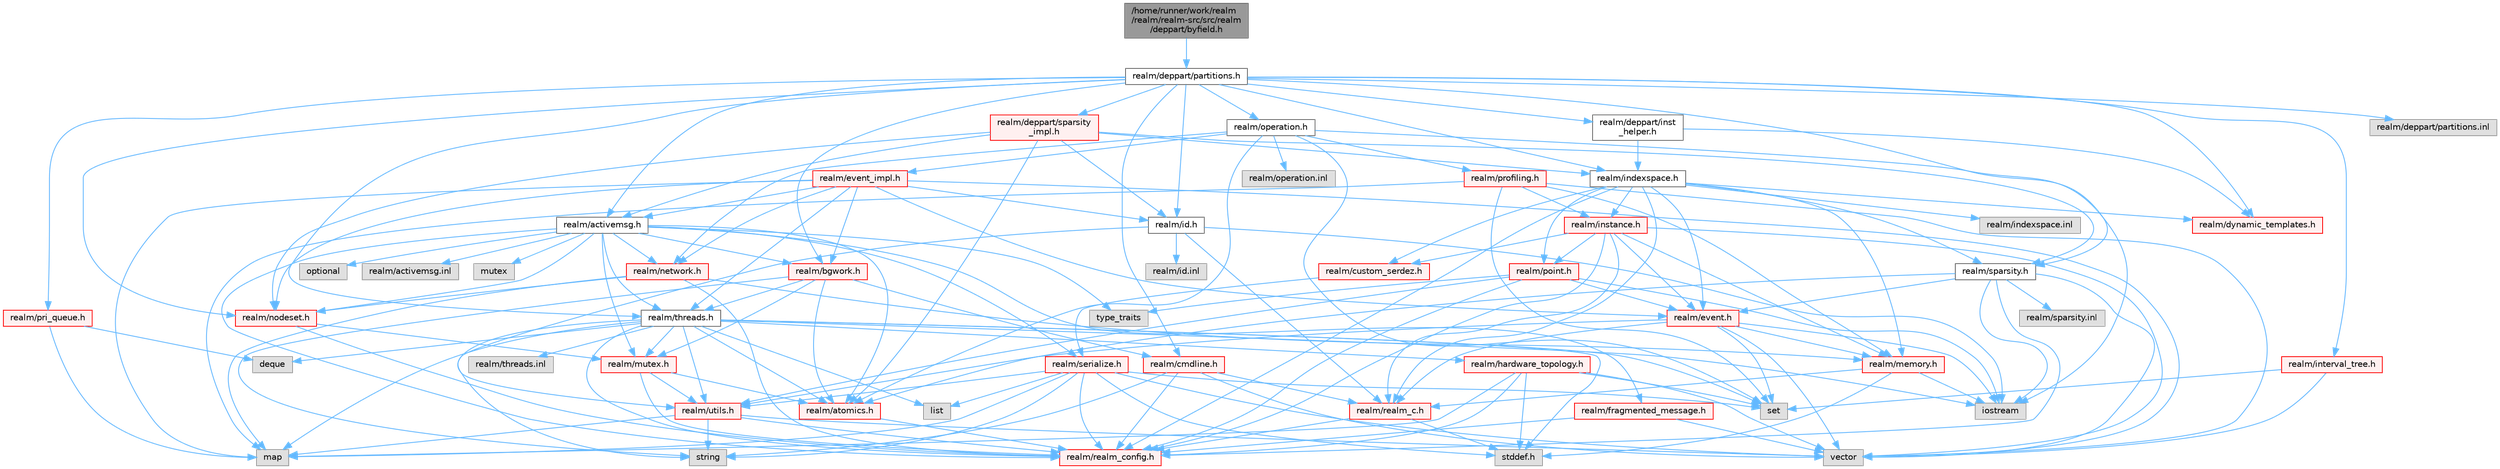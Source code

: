 digraph "/home/runner/work/realm/realm/realm-src/src/realm/deppart/byfield.h"
{
 // LATEX_PDF_SIZE
  bgcolor="transparent";
  edge [fontname=Helvetica,fontsize=10,labelfontname=Helvetica,labelfontsize=10];
  node [fontname=Helvetica,fontsize=10,shape=box,height=0.2,width=0.4];
  Node1 [id="Node000001",label="/home/runner/work/realm\l/realm/realm-src/src/realm\l/deppart/byfield.h",height=0.2,width=0.4,color="gray40", fillcolor="grey60", style="filled", fontcolor="black",tooltip=" "];
  Node1 -> Node2 [id="edge1_Node000001_Node000002",color="steelblue1",style="solid",tooltip=" "];
  Node2 [id="Node000002",label="realm/deppart/partitions.h",height=0.2,width=0.4,color="grey40", fillcolor="white", style="filled",URL="$partitions_8h.html",tooltip=" "];
  Node2 -> Node3 [id="edge2_Node000002_Node000003",color="steelblue1",style="solid",tooltip=" "];
  Node3 [id="Node000003",label="realm/indexspace.h",height=0.2,width=0.4,color="grey40", fillcolor="white", style="filled",URL="$indexspace_8h.html",tooltip=" "];
  Node3 -> Node4 [id="edge3_Node000003_Node000004",color="steelblue1",style="solid",tooltip=" "];
  Node4 [id="Node000004",label="realm/event.h",height=0.2,width=0.4,color="red", fillcolor="#FFF0F0", style="filled",URL="$event_8h.html",tooltip=" "];
  Node4 -> Node5 [id="edge4_Node000004_Node000005",color="steelblue1",style="solid",tooltip=" "];
  Node5 [id="Node000005",label="realm/realm_c.h",height=0.2,width=0.4,color="red", fillcolor="#FFF0F0", style="filled",URL="$realm__c_8h.html",tooltip=" "];
  Node5 -> Node6 [id="edge5_Node000005_Node000006",color="steelblue1",style="solid",tooltip=" "];
  Node6 [id="Node000006",label="realm/realm_config.h",height=0.2,width=0.4,color="red", fillcolor="#FFF0F0", style="filled",URL="$realm__config_8h.html",tooltip=" "];
  Node5 -> Node9 [id="edge6_Node000005_Node000009",color="steelblue1",style="solid",tooltip=" "];
  Node9 [id="Node000009",label="stddef.h",height=0.2,width=0.4,color="grey60", fillcolor="#E0E0E0", style="filled",tooltip=" "];
  Node4 -> Node11 [id="edge7_Node000004_Node000011",color="steelblue1",style="solid",tooltip=" "];
  Node11 [id="Node000011",label="realm/utils.h",height=0.2,width=0.4,color="red", fillcolor="#FFF0F0", style="filled",URL="$utils_8h.html",tooltip=" "];
  Node11 -> Node6 [id="edge8_Node000011_Node000006",color="steelblue1",style="solid",tooltip=" "];
  Node11 -> Node12 [id="edge9_Node000011_Node000012",color="steelblue1",style="solid",tooltip=" "];
  Node12 [id="Node000012",label="string",height=0.2,width=0.4,color="grey60", fillcolor="#E0E0E0", style="filled",tooltip=" "];
  Node11 -> Node14 [id="edge10_Node000011_Node000014",color="steelblue1",style="solid",tooltip=" "];
  Node14 [id="Node000014",label="vector",height=0.2,width=0.4,color="grey60", fillcolor="#E0E0E0", style="filled",tooltip=" "];
  Node11 -> Node15 [id="edge11_Node000011_Node000015",color="steelblue1",style="solid",tooltip=" "];
  Node15 [id="Node000015",label="map",height=0.2,width=0.4,color="grey60", fillcolor="#E0E0E0", style="filled",tooltip=" "];
  Node4 -> Node20 [id="edge12_Node000004_Node000020",color="steelblue1",style="solid",tooltip=" "];
  Node20 [id="Node000020",label="realm/memory.h",height=0.2,width=0.4,color="red", fillcolor="#FFF0F0", style="filled",URL="$memory_8h.html",tooltip=" "];
  Node20 -> Node5 [id="edge13_Node000020_Node000005",color="steelblue1",style="solid",tooltip=" "];
  Node20 -> Node9 [id="edge14_Node000020_Node000009",color="steelblue1",style="solid",tooltip=" "];
  Node20 -> Node21 [id="edge15_Node000020_Node000021",color="steelblue1",style="solid",tooltip=" "];
  Node21 [id="Node000021",label="iostream",height=0.2,width=0.4,color="grey60", fillcolor="#E0E0E0", style="filled",tooltip=" "];
  Node4 -> Node14 [id="edge16_Node000004_Node000014",color="steelblue1",style="solid",tooltip=" "];
  Node4 -> Node23 [id="edge17_Node000004_Node000023",color="steelblue1",style="solid",tooltip=" "];
  Node23 [id="Node000023",label="set",height=0.2,width=0.4,color="grey60", fillcolor="#E0E0E0", style="filled",tooltip=" "];
  Node4 -> Node21 [id="edge18_Node000004_Node000021",color="steelblue1",style="solid",tooltip=" "];
  Node3 -> Node20 [id="edge19_Node000003_Node000020",color="steelblue1",style="solid",tooltip=" "];
  Node3 -> Node25 [id="edge20_Node000003_Node000025",color="steelblue1",style="solid",tooltip=" "];
  Node25 [id="Node000025",label="realm/point.h",height=0.2,width=0.4,color="red", fillcolor="#FFF0F0", style="filled",URL="$point_8h.html",tooltip=" "];
  Node25 -> Node6 [id="edge21_Node000025_Node000006",color="steelblue1",style="solid",tooltip=" "];
  Node25 -> Node4 [id="edge22_Node000025_Node000004",color="steelblue1",style="solid",tooltip=" "];
  Node25 -> Node11 [id="edge23_Node000025_Node000011",color="steelblue1",style="solid",tooltip=" "];
  Node25 -> Node21 [id="edge24_Node000025_Node000021",color="steelblue1",style="solid",tooltip=" "];
  Node25 -> Node26 [id="edge25_Node000025_Node000026",color="steelblue1",style="solid",tooltip=" "];
  Node26 [id="Node000026",label="type_traits",height=0.2,width=0.4,color="grey60", fillcolor="#E0E0E0", style="filled",tooltip=" "];
  Node3 -> Node28 [id="edge26_Node000003_Node000028",color="steelblue1",style="solid",tooltip=" "];
  Node28 [id="Node000028",label="realm/instance.h",height=0.2,width=0.4,color="red", fillcolor="#FFF0F0", style="filled",URL="$instance_8h.html",tooltip=" "];
  Node28 -> Node6 [id="edge27_Node000028_Node000006",color="steelblue1",style="solid",tooltip=" "];
  Node28 -> Node5 [id="edge28_Node000028_Node000005",color="steelblue1",style="solid",tooltip=" "];
  Node28 -> Node4 [id="edge29_Node000028_Node000004",color="steelblue1",style="solid",tooltip=" "];
  Node28 -> Node20 [id="edge30_Node000028_Node000020",color="steelblue1",style="solid",tooltip=" "];
  Node28 -> Node25 [id="edge31_Node000028_Node000025",color="steelblue1",style="solid",tooltip=" "];
  Node28 -> Node31 [id="edge32_Node000028_Node000031",color="steelblue1",style="solid",tooltip=" "];
  Node31 [id="Node000031",label="realm/custom_serdez.h",height=0.2,width=0.4,color="red", fillcolor="#FFF0F0", style="filled",URL="$custom__serdez_8h.html",tooltip=" "];
  Node31 -> Node32 [id="edge33_Node000031_Node000032",color="steelblue1",style="solid",tooltip=" "];
  Node32 [id="Node000032",label="realm/serialize.h",height=0.2,width=0.4,color="red", fillcolor="#FFF0F0", style="filled",URL="$serialize_8h.html",tooltip=" "];
  Node32 -> Node6 [id="edge34_Node000032_Node000006",color="steelblue1",style="solid",tooltip=" "];
  Node32 -> Node11 [id="edge35_Node000032_Node000011",color="steelblue1",style="solid",tooltip=" "];
  Node32 -> Node9 [id="edge36_Node000032_Node000009",color="steelblue1",style="solid",tooltip=" "];
  Node32 -> Node14 [id="edge37_Node000032_Node000014",color="steelblue1",style="solid",tooltip=" "];
  Node32 -> Node35 [id="edge38_Node000032_Node000035",color="steelblue1",style="solid",tooltip=" "];
  Node35 [id="Node000035",label="list",height=0.2,width=0.4,color="grey60", fillcolor="#E0E0E0", style="filled",tooltip=" "];
  Node32 -> Node23 [id="edge39_Node000032_Node000023",color="steelblue1",style="solid",tooltip=" "];
  Node32 -> Node15 [id="edge40_Node000032_Node000015",color="steelblue1",style="solid",tooltip=" "];
  Node32 -> Node12 [id="edge41_Node000032_Node000012",color="steelblue1",style="solid",tooltip=" "];
  Node28 -> Node14 [id="edge42_Node000028_Node000014",color="steelblue1",style="solid",tooltip=" "];
  Node3 -> Node5 [id="edge43_Node000003_Node000005",color="steelblue1",style="solid",tooltip=" "];
  Node3 -> Node6 [id="edge44_Node000003_Node000006",color="steelblue1",style="solid",tooltip=" "];
  Node3 -> Node41 [id="edge45_Node000003_Node000041",color="steelblue1",style="solid",tooltip=" "];
  Node41 [id="Node000041",label="realm/sparsity.h",height=0.2,width=0.4,color="grey40", fillcolor="white", style="filled",URL="$sparsity_8h.html",tooltip=" "];
  Node41 -> Node6 [id="edge46_Node000041_Node000006",color="steelblue1",style="solid",tooltip=" "];
  Node41 -> Node4 [id="edge47_Node000041_Node000004",color="steelblue1",style="solid",tooltip=" "];
  Node41 -> Node42 [id="edge48_Node000041_Node000042",color="steelblue1",style="solid",tooltip=" "];
  Node42 [id="Node000042",label="realm/atomics.h",height=0.2,width=0.4,color="red", fillcolor="#FFF0F0", style="filled",URL="$atomics_8h.html",tooltip=" "];
  Node42 -> Node6 [id="edge49_Node000042_Node000006",color="steelblue1",style="solid",tooltip=" "];
  Node41 -> Node21 [id="edge50_Node000041_Node000021",color="steelblue1",style="solid",tooltip=" "];
  Node41 -> Node14 [id="edge51_Node000041_Node000014",color="steelblue1",style="solid",tooltip=" "];
  Node41 -> Node45 [id="edge52_Node000041_Node000045",color="steelblue1",style="solid",tooltip=" "];
  Node45 [id="Node000045",label="realm/sparsity.inl",height=0.2,width=0.4,color="grey60", fillcolor="#E0E0E0", style="filled",tooltip=" "];
  Node3 -> Node46 [id="edge53_Node000003_Node000046",color="steelblue1",style="solid",tooltip=" "];
  Node46 [id="Node000046",label="realm/dynamic_templates.h",height=0.2,width=0.4,color="red", fillcolor="#FFF0F0", style="filled",URL="$dynamic__templates_8h.html",tooltip=" "];
  Node3 -> Node31 [id="edge54_Node000003_Node000031",color="steelblue1",style="solid",tooltip=" "];
  Node3 -> Node48 [id="edge55_Node000003_Node000048",color="steelblue1",style="solid",tooltip=" "];
  Node48 [id="Node000048",label="realm/indexspace.inl",height=0.2,width=0.4,color="grey60", fillcolor="#E0E0E0", style="filled",tooltip=" "];
  Node2 -> Node41 [id="edge56_Node000002_Node000041",color="steelblue1",style="solid",tooltip=" "];
  Node2 -> Node49 [id="edge57_Node000002_Node000049",color="steelblue1",style="solid",tooltip=" "];
  Node49 [id="Node000049",label="realm/activemsg.h",height=0.2,width=0.4,color="grey40", fillcolor="white", style="filled",URL="$activemsg_8h.html",tooltip=" "];
  Node49 -> Node6 [id="edge58_Node000049_Node000006",color="steelblue1",style="solid",tooltip=" "];
  Node49 -> Node50 [id="edge59_Node000049_Node000050",color="steelblue1",style="solid",tooltip=" "];
  Node50 [id="Node000050",label="realm/fragmented_message.h",height=0.2,width=0.4,color="red", fillcolor="#FFF0F0", style="filled",URL="$fragmented__message_8h.html",tooltip="Helper utility for reconstructing large ActiveMessages that were split into multiple network packets."];
  Node50 -> Node6 [id="edge60_Node000050_Node000006",color="steelblue1",style="solid",tooltip=" "];
  Node50 -> Node14 [id="edge61_Node000050_Node000014",color="steelblue1",style="solid",tooltip=" "];
  Node49 -> Node52 [id="edge62_Node000049_Node000052",color="steelblue1",style="solid",tooltip=" "];
  Node52 [id="Node000052",label="realm/mutex.h",height=0.2,width=0.4,color="red", fillcolor="#FFF0F0", style="filled",URL="$mutex_8h.html",tooltip=" "];
  Node52 -> Node6 [id="edge63_Node000052_Node000006",color="steelblue1",style="solid",tooltip=" "];
  Node52 -> Node11 [id="edge64_Node000052_Node000011",color="steelblue1",style="solid",tooltip=" "];
  Node52 -> Node42 [id="edge65_Node000052_Node000042",color="steelblue1",style="solid",tooltip=" "];
  Node49 -> Node32 [id="edge66_Node000049_Node000032",color="steelblue1",style="solid",tooltip=" "];
  Node49 -> Node54 [id="edge67_Node000049_Node000054",color="steelblue1",style="solid",tooltip=" "];
  Node54 [id="Node000054",label="realm/nodeset.h",height=0.2,width=0.4,color="red", fillcolor="#FFF0F0", style="filled",URL="$nodeset_8h.html",tooltip=" "];
  Node54 -> Node6 [id="edge68_Node000054_Node000006",color="steelblue1",style="solid",tooltip=" "];
  Node54 -> Node52 [id="edge69_Node000054_Node000052",color="steelblue1",style="solid",tooltip=" "];
  Node49 -> Node57 [id="edge70_Node000049_Node000057",color="steelblue1",style="solid",tooltip=" "];
  Node57 [id="Node000057",label="realm/network.h",height=0.2,width=0.4,color="red", fillcolor="#FFF0F0", style="filled",URL="$network_8h.html",tooltip=" "];
  Node57 -> Node6 [id="edge71_Node000057_Node000006",color="steelblue1",style="solid",tooltip=" "];
  Node57 -> Node54 [id="edge72_Node000057_Node000054",color="steelblue1",style="solid",tooltip=" "];
  Node57 -> Node20 [id="edge73_Node000057_Node000020",color="steelblue1",style="solid",tooltip=" "];
  Node57 -> Node15 [id="edge74_Node000057_Node000015",color="steelblue1",style="solid",tooltip=" "];
  Node49 -> Node42 [id="edge75_Node000049_Node000042",color="steelblue1",style="solid",tooltip=" "];
  Node49 -> Node63 [id="edge76_Node000049_Node000063",color="steelblue1",style="solid",tooltip=" "];
  Node63 [id="Node000063",label="realm/threads.h",height=0.2,width=0.4,color="grey40", fillcolor="white", style="filled",URL="$threads_8h.html",tooltip=" "];
  Node63 -> Node6 [id="edge77_Node000063_Node000006",color="steelblue1",style="solid",tooltip=" "];
  Node63 -> Node52 [id="edge78_Node000063_Node000052",color="steelblue1",style="solid",tooltip=" "];
  Node63 -> Node42 [id="edge79_Node000063_Node000042",color="steelblue1",style="solid",tooltip=" "];
  Node63 -> Node11 [id="edge80_Node000063_Node000011",color="steelblue1",style="solid",tooltip=" "];
  Node63 -> Node64 [id="edge81_Node000063_Node000064",color="steelblue1",style="solid",tooltip=" "];
  Node64 [id="Node000064",label="realm/hardware_topology.h",height=0.2,width=0.4,color="red", fillcolor="#FFF0F0", style="filled",URL="$hardware__topology_8h.html",tooltip=" "];
  Node64 -> Node6 [id="edge82_Node000064_Node000006",color="steelblue1",style="solid",tooltip=" "];
  Node64 -> Node9 [id="edge83_Node000064_Node000009",color="steelblue1",style="solid",tooltip=" "];
  Node64 -> Node23 [id="edge84_Node000064_Node000023",color="steelblue1",style="solid",tooltip=" "];
  Node64 -> Node15 [id="edge85_Node000064_Node000015",color="steelblue1",style="solid",tooltip=" "];
  Node64 -> Node14 [id="edge86_Node000064_Node000014",color="steelblue1",style="solid",tooltip=" "];
  Node63 -> Node9 [id="edge87_Node000063_Node000009",color="steelblue1",style="solid",tooltip=" "];
  Node63 -> Node12 [id="edge88_Node000063_Node000012",color="steelblue1",style="solid",tooltip=" "];
  Node63 -> Node35 [id="edge89_Node000063_Node000035",color="steelblue1",style="solid",tooltip=" "];
  Node63 -> Node23 [id="edge90_Node000063_Node000023",color="steelblue1",style="solid",tooltip=" "];
  Node63 -> Node15 [id="edge91_Node000063_Node000015",color="steelblue1",style="solid",tooltip=" "];
  Node63 -> Node66 [id="edge92_Node000063_Node000066",color="steelblue1",style="solid",tooltip=" "];
  Node66 [id="Node000066",label="deque",height=0.2,width=0.4,color="grey60", fillcolor="#E0E0E0", style="filled",tooltip=" "];
  Node63 -> Node21 [id="edge93_Node000063_Node000021",color="steelblue1",style="solid",tooltip=" "];
  Node63 -> Node67 [id="edge94_Node000063_Node000067",color="steelblue1",style="solid",tooltip=" "];
  Node67 [id="Node000067",label="realm/threads.inl",height=0.2,width=0.4,color="grey60", fillcolor="#E0E0E0", style="filled",tooltip=" "];
  Node49 -> Node68 [id="edge95_Node000049_Node000068",color="steelblue1",style="solid",tooltip=" "];
  Node68 [id="Node000068",label="realm/bgwork.h",height=0.2,width=0.4,color="red", fillcolor="#FFF0F0", style="filled",URL="$bgwork_8h.html",tooltip=" "];
  Node68 -> Node42 [id="edge96_Node000068_Node000042",color="steelblue1",style="solid",tooltip=" "];
  Node68 -> Node63 [id="edge97_Node000068_Node000063",color="steelblue1",style="solid",tooltip=" "];
  Node68 -> Node52 [id="edge98_Node000068_Node000052",color="steelblue1",style="solid",tooltip=" "];
  Node68 -> Node69 [id="edge99_Node000068_Node000069",color="steelblue1",style="solid",tooltip=" "];
  Node69 [id="Node000069",label="realm/cmdline.h",height=0.2,width=0.4,color="red", fillcolor="#FFF0F0", style="filled",URL="$cmdline_8h.html",tooltip=" "];
  Node69 -> Node6 [id="edge100_Node000069_Node000006",color="steelblue1",style="solid",tooltip=" "];
  Node69 -> Node5 [id="edge101_Node000069_Node000005",color="steelblue1",style="solid",tooltip=" "];
  Node69 -> Node14 [id="edge102_Node000069_Node000014",color="steelblue1",style="solid",tooltip=" "];
  Node69 -> Node12 [id="edge103_Node000069_Node000012",color="steelblue1",style="solid",tooltip=" "];
  Node68 -> Node12 [id="edge104_Node000068_Node000012",color="steelblue1",style="solid",tooltip=" "];
  Node49 -> Node26 [id="edge105_Node000049_Node000026",color="steelblue1",style="solid",tooltip=" "];
  Node49 -> Node73 [id="edge106_Node000049_Node000073",color="steelblue1",style="solid",tooltip=" "];
  Node73 [id="Node000073",label="mutex",height=0.2,width=0.4,color="grey60", fillcolor="#E0E0E0", style="filled",tooltip=" "];
  Node49 -> Node74 [id="edge107_Node000049_Node000074",color="steelblue1",style="solid",tooltip=" "];
  Node74 [id="Node000074",label="optional",height=0.2,width=0.4,color="grey60", fillcolor="#E0E0E0", style="filled",tooltip=" "];
  Node49 -> Node75 [id="edge108_Node000049_Node000075",color="steelblue1",style="solid",tooltip=" "];
  Node75 [id="Node000075",label="realm/activemsg.inl",height=0.2,width=0.4,color="grey60", fillcolor="#E0E0E0", style="filled",tooltip=" "];
  Node2 -> Node76 [id="edge109_Node000002_Node000076",color="steelblue1",style="solid",tooltip=" "];
  Node76 [id="Node000076",label="realm/id.h",height=0.2,width=0.4,color="grey40", fillcolor="white", style="filled",URL="$id_8h.html",tooltip=" "];
  Node76 -> Node5 [id="edge110_Node000076_Node000005",color="steelblue1",style="solid",tooltip=" "];
  Node76 -> Node11 [id="edge111_Node000076_Node000011",color="steelblue1",style="solid",tooltip=" "];
  Node76 -> Node21 [id="edge112_Node000076_Node000021",color="steelblue1",style="solid",tooltip=" "];
  Node76 -> Node77 [id="edge113_Node000076_Node000077",color="steelblue1",style="solid",tooltip=" "];
  Node77 [id="Node000077",label="realm/id.inl",height=0.2,width=0.4,color="grey60", fillcolor="#E0E0E0", style="filled",tooltip=" "];
  Node2 -> Node78 [id="edge114_Node000002_Node000078",color="steelblue1",style="solid",tooltip=" "];
  Node78 [id="Node000078",label="realm/operation.h",height=0.2,width=0.4,color="grey40", fillcolor="white", style="filled",URL="$operation_8h.html",tooltip=" "];
  Node78 -> Node79 [id="edge115_Node000078_Node000079",color="steelblue1",style="solid",tooltip=" "];
  Node79 [id="Node000079",label="realm/profiling.h",height=0.2,width=0.4,color="red", fillcolor="#FFF0F0", style="filled",URL="$profiling_8h.html",tooltip=" "];
  Node79 -> Node14 [id="edge116_Node000079_Node000014",color="steelblue1",style="solid",tooltip=" "];
  Node79 -> Node23 [id="edge117_Node000079_Node000023",color="steelblue1",style="solid",tooltip=" "];
  Node79 -> Node15 [id="edge118_Node000079_Node000015",color="steelblue1",style="solid",tooltip=" "];
  Node79 -> Node20 [id="edge119_Node000079_Node000020",color="steelblue1",style="solid",tooltip=" "];
  Node79 -> Node28 [id="edge120_Node000079_Node000028",color="steelblue1",style="solid",tooltip=" "];
  Node78 -> Node83 [id="edge121_Node000078_Node000083",color="steelblue1",style="solid",tooltip=" "];
  Node83 [id="Node000083",label="realm/event_impl.h",height=0.2,width=0.4,color="red", fillcolor="#FFF0F0", style="filled",URL="$event__impl_8h.html",tooltip=" "];
  Node83 -> Node4 [id="edge122_Node000083_Node000004",color="steelblue1",style="solid",tooltip=" "];
  Node83 -> Node76 [id="edge123_Node000083_Node000076",color="steelblue1",style="solid",tooltip=" "];
  Node83 -> Node54 [id="edge124_Node000083_Node000054",color="steelblue1",style="solid",tooltip=" "];
  Node83 -> Node57 [id="edge125_Node000083_Node000057",color="steelblue1",style="solid",tooltip=" "];
  Node83 -> Node49 [id="edge126_Node000083_Node000049",color="steelblue1",style="solid",tooltip=" "];
  Node83 -> Node63 [id="edge127_Node000083_Node000063",color="steelblue1",style="solid",tooltip=" "];
  Node83 -> Node68 [id="edge128_Node000083_Node000068",color="steelblue1",style="solid",tooltip=" "];
  Node83 -> Node14 [id="edge129_Node000083_Node000014",color="steelblue1",style="solid",tooltip=" "];
  Node83 -> Node15 [id="edge130_Node000083_Node000015",color="steelblue1",style="solid",tooltip=" "];
  Node78 -> Node42 [id="edge131_Node000078_Node000042",color="steelblue1",style="solid",tooltip=" "];
  Node78 -> Node57 [id="edge132_Node000078_Node000057",color="steelblue1",style="solid",tooltip=" "];
  Node78 -> Node23 [id="edge133_Node000078_Node000023",color="steelblue1",style="solid",tooltip=" "];
  Node78 -> Node21 [id="edge134_Node000078_Node000021",color="steelblue1",style="solid",tooltip=" "];
  Node78 -> Node94 [id="edge135_Node000078_Node000094",color="steelblue1",style="solid",tooltip=" "];
  Node94 [id="Node000094",label="realm/operation.inl",height=0.2,width=0.4,color="grey60", fillcolor="#E0E0E0", style="filled",tooltip=" "];
  Node2 -> Node63 [id="edge136_Node000002_Node000063",color="steelblue1",style="solid",tooltip=" "];
  Node2 -> Node69 [id="edge137_Node000002_Node000069",color="steelblue1",style="solid",tooltip=" "];
  Node2 -> Node95 [id="edge138_Node000002_Node000095",color="steelblue1",style="solid",tooltip=" "];
  Node95 [id="Node000095",label="realm/pri_queue.h",height=0.2,width=0.4,color="red", fillcolor="#FFF0F0", style="filled",URL="$pri__queue_8h.html",tooltip=" "];
  Node95 -> Node66 [id="edge139_Node000095_Node000066",color="steelblue1",style="solid",tooltip=" "];
  Node95 -> Node15 [id="edge140_Node000095_Node000015",color="steelblue1",style="solid",tooltip=" "];
  Node2 -> Node54 [id="edge141_Node000002_Node000054",color="steelblue1",style="solid",tooltip=" "];
  Node2 -> Node99 [id="edge142_Node000002_Node000099",color="steelblue1",style="solid",tooltip=" "];
  Node99 [id="Node000099",label="realm/interval_tree.h",height=0.2,width=0.4,color="red", fillcolor="#FFF0F0", style="filled",URL="$interval__tree_8h.html",tooltip=" "];
  Node99 -> Node14 [id="edge143_Node000099_Node000014",color="steelblue1",style="solid",tooltip=" "];
  Node99 -> Node23 [id="edge144_Node000099_Node000023",color="steelblue1",style="solid",tooltip=" "];
  Node2 -> Node46 [id="edge145_Node000002_Node000046",color="steelblue1",style="solid",tooltip=" "];
  Node2 -> Node101 [id="edge146_Node000002_Node000101",color="steelblue1",style="solid",tooltip=" "];
  Node101 [id="Node000101",label="realm/deppart/sparsity\l_impl.h",height=0.2,width=0.4,color="red", fillcolor="#FFF0F0", style="filled",URL="$sparsity__impl_8h.html",tooltip=" "];
  Node101 -> Node3 [id="edge147_Node000101_Node000003",color="steelblue1",style="solid",tooltip=" "];
  Node101 -> Node41 [id="edge148_Node000101_Node000041",color="steelblue1",style="solid",tooltip=" "];
  Node101 -> Node76 [id="edge149_Node000101_Node000076",color="steelblue1",style="solid",tooltip=" "];
  Node101 -> Node49 [id="edge150_Node000101_Node000049",color="steelblue1",style="solid",tooltip=" "];
  Node101 -> Node54 [id="edge151_Node000101_Node000054",color="steelblue1",style="solid",tooltip=" "];
  Node101 -> Node42 [id="edge152_Node000101_Node000042",color="steelblue1",style="solid",tooltip=" "];
  Node2 -> Node104 [id="edge153_Node000002_Node000104",color="steelblue1",style="solid",tooltip=" "];
  Node104 [id="Node000104",label="realm/deppart/inst\l_helper.h",height=0.2,width=0.4,color="grey40", fillcolor="white", style="filled",URL="$inst__helper_8h.html",tooltip=" "];
  Node104 -> Node3 [id="edge154_Node000104_Node000003",color="steelblue1",style="solid",tooltip=" "];
  Node104 -> Node46 [id="edge155_Node000104_Node000046",color="steelblue1",style="solid",tooltip=" "];
  Node2 -> Node68 [id="edge156_Node000002_Node000068",color="steelblue1",style="solid",tooltip=" "];
  Node2 -> Node105 [id="edge157_Node000002_Node000105",color="steelblue1",style="solid",tooltip=" "];
  Node105 [id="Node000105",label="realm/deppart/partitions.inl",height=0.2,width=0.4,color="grey60", fillcolor="#E0E0E0", style="filled",tooltip=" "];
}
